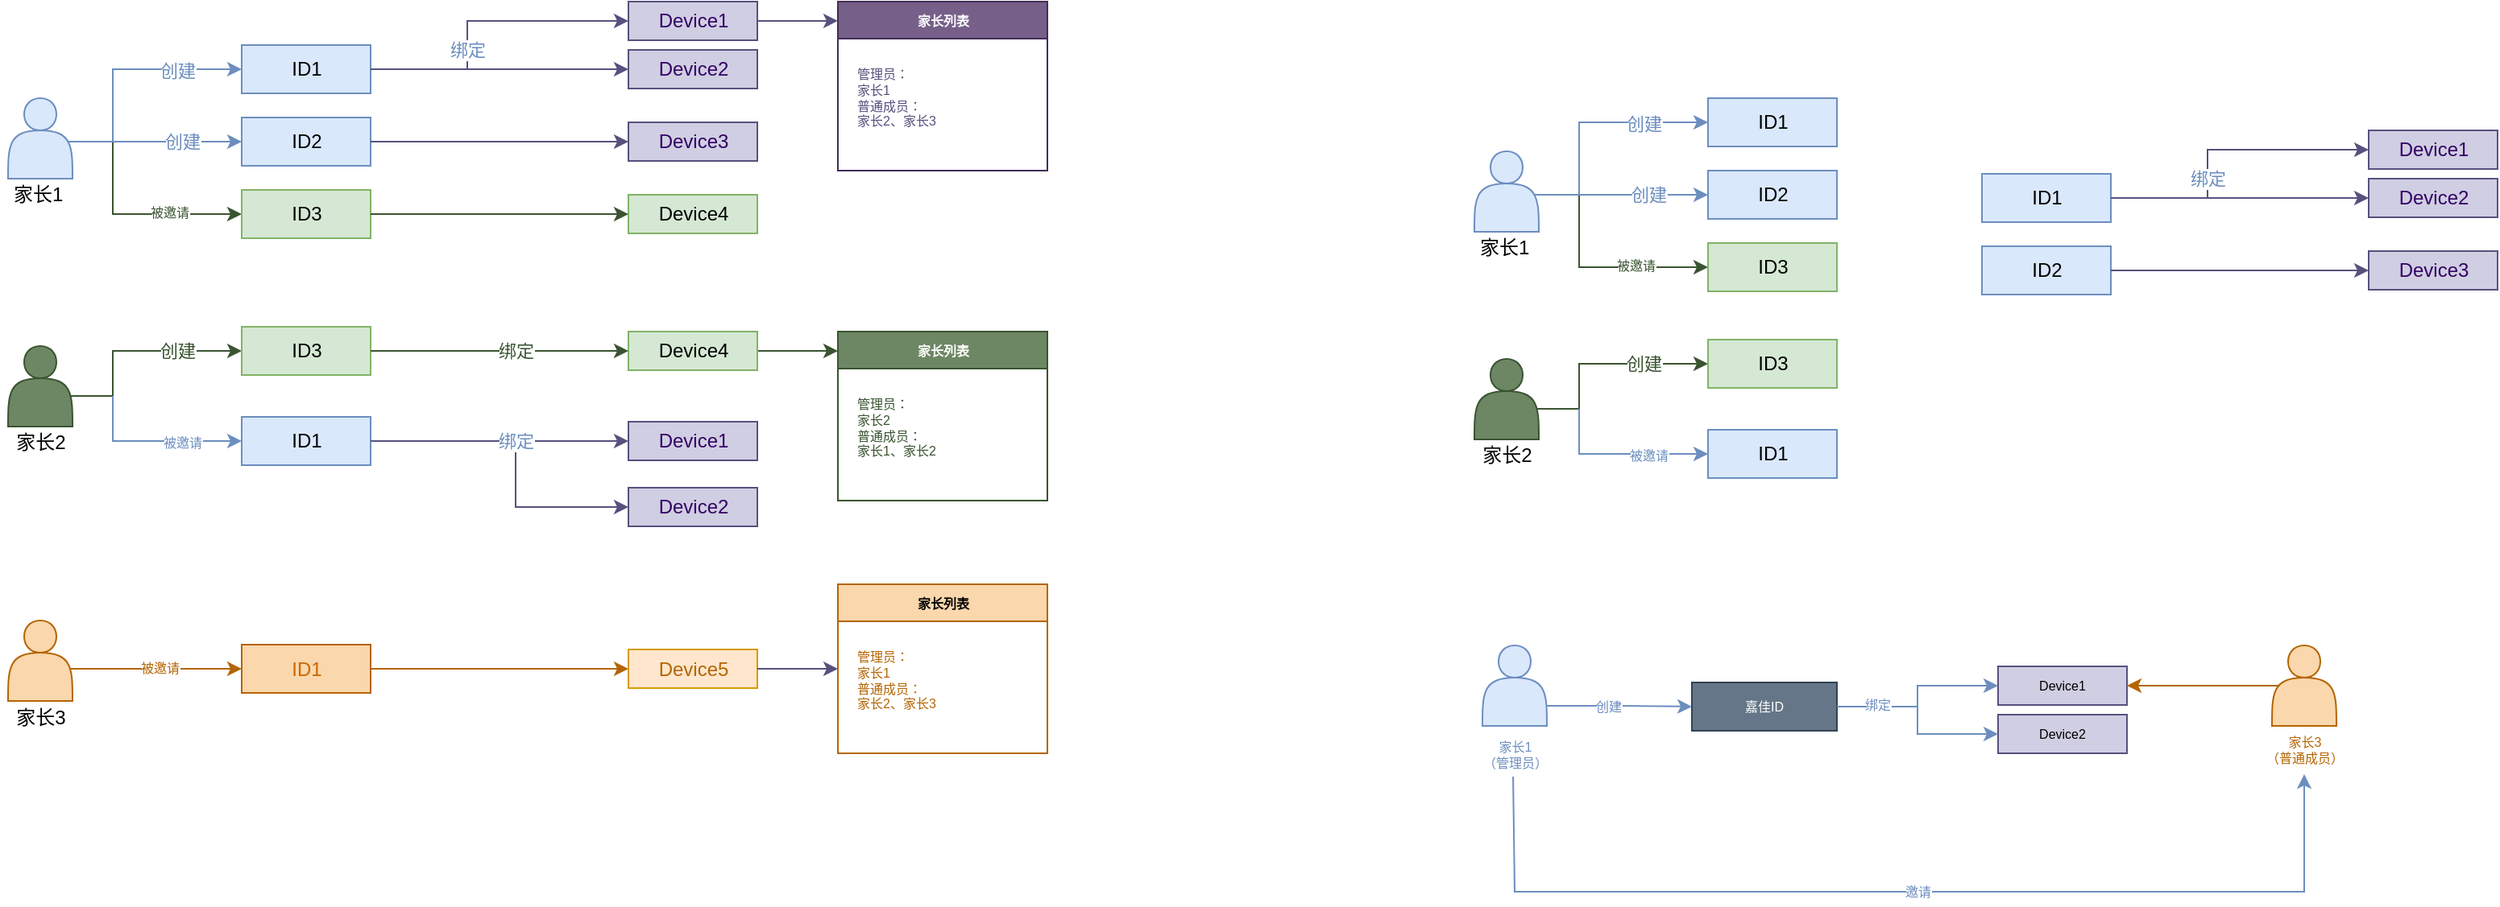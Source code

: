 <mxfile version="14.7.0" type="github" pages="4">
  <diagram id="KCBV3hlvJQdjvj2Q_8EK" name="第 1 页">
    <mxGraphModel dx="842" dy="590" grid="1" gridSize="10" guides="1" tooltips="1" connect="1" arrows="1" fold="1" page="1" pageScale="1" pageWidth="827" pageHeight="583" math="0" shadow="0">
      <root>
        <mxCell id="0" />
        <mxCell id="1" parent="0" />
        <mxCell id="B9y7Y_qLmK_6oBP0jbWP-81" value="创建" style="edgeStyle=orthogonalEdgeStyle;rounded=0;orthogonalLoop=1;jettySize=auto;html=1;entryX=0;entryY=0.5;entryDx=0;entryDy=0;exitX=1;exitY=0.333;exitDx=0;exitDy=0;exitPerimeter=0;strokeColor=#3A5431;fontColor=#3A5431;" parent="1" target="B9y7Y_qLmK_6oBP0jbWP-88" edge="1">
          <mxGeometry y="-58" as="geometry">
            <mxPoint x="100" y="305" as="sourcePoint" />
            <Array as="points">
              <mxPoint x="130" y="305" />
              <mxPoint x="130" y="277" />
            </Array>
            <mxPoint x="15" y="-14" as="offset" />
          </mxGeometry>
        </mxCell>
        <mxCell id="B9y7Y_qLmK_6oBP0jbWP-104" style="edgeStyle=orthogonalEdgeStyle;rounded=0;orthogonalLoop=1;jettySize=auto;html=1;entryX=0;entryY=0.5;entryDx=0;entryDy=0;fontSize=8;fontColor=#6C8EBF;strokeColor=#6C8EBF;" parent="1" target="B9y7Y_qLmK_6oBP0jbWP-85" edge="1">
          <mxGeometry relative="1" as="geometry">
            <mxPoint x="130" y="305" as="sourcePoint" />
            <Array as="points">
              <mxPoint x="130" y="305" />
              <mxPoint x="130" y="333" />
            </Array>
          </mxGeometry>
        </mxCell>
        <mxCell id="B9y7Y_qLmK_6oBP0jbWP-146" value="被邀请" style="edgeLabel;html=1;align=center;verticalAlign=middle;resizable=0;points=[];fontSize=8;fontColor=#6C8EBF;" parent="B9y7Y_qLmK_6oBP0jbWP-104" vertex="1" connectable="0">
          <mxGeometry x="0.305" y="-1" relative="1" as="geometry">
            <mxPoint as="offset" />
          </mxGeometry>
        </mxCell>
        <mxCell id="B9y7Y_qLmK_6oBP0jbWP-107" style="edgeStyle=orthogonalEdgeStyle;rounded=0;orthogonalLoop=1;jettySize=auto;html=1;exitX=1;exitY=0.5;exitDx=0;exitDy=0;fontSize=8;fontColor=#B46504;strokeColor=#56517E;entryX=0;entryY=0.5;entryDx=0;entryDy=0;" parent="1" source="B9y7Y_qLmK_6oBP0jbWP-85" target="B9y7Y_qLmK_6oBP0jbWP-105" edge="1">
          <mxGeometry relative="1" as="geometry">
            <mxPoint x="420" y="372" as="targetPoint" />
            <Array as="points">
              <mxPoint x="380" y="333" />
              <mxPoint x="380" y="374" />
            </Array>
          </mxGeometry>
        </mxCell>
        <mxCell id="B9y7Y_qLmK_6oBP0jbWP-85" value="ID1" style="html=1;fillColor=#dae8fc;strokeColor=#6c8ebf;" parent="1" vertex="1">
          <mxGeometry x="210" y="318" width="80" height="30" as="geometry" />
        </mxCell>
        <mxCell id="B9y7Y_qLmK_6oBP0jbWP-88" value="ID3" style="html=1;fillColor=#d5e8d4;strokeColor=#82b366;" parent="1" vertex="1">
          <mxGeometry x="210" y="262" width="80" height="30" as="geometry" />
        </mxCell>
        <mxCell id="B9y7Y_qLmK_6oBP0jbWP-93" value="" style="edgeStyle=orthogonalEdgeStyle;rounded=0;orthogonalLoop=1;jettySize=auto;html=1;entryX=0;entryY=0.5;entryDx=0;entryDy=0;strokeColor=#56517E;" parent="1" edge="1">
          <mxGeometry x="70" y="290" as="geometry">
            <Array as="points">
              <mxPoint x="380" y="335" />
              <mxPoint x="380" y="335" />
            </Array>
            <mxPoint x="450" y="335" as="targetPoint" />
          </mxGeometry>
        </mxCell>
        <mxCell id="B9y7Y_qLmK_6oBP0jbWP-95" value="Device1" style="html=1;fillColor=#d0cee2;strokeColor=#56517e;fontColor=#330066;" parent="1" vertex="1">
          <mxGeometry x="450" y="321" width="80" height="24" as="geometry" />
        </mxCell>
        <mxCell id="B9y7Y_qLmK_6oBP0jbWP-96" style="edgeStyle=orthogonalEdgeStyle;rounded=0;orthogonalLoop=1;jettySize=auto;html=1;exitX=1;exitY=0.5;exitDx=0;exitDy=0;entryX=0;entryY=0.5;entryDx=0;entryDy=0;fontColor=#6C8EBF;strokeColor=#56517E;" parent="1" source="B9y7Y_qLmK_6oBP0jbWP-85" target="B9y7Y_qLmK_6oBP0jbWP-95" edge="1">
          <mxGeometry x="70" y="232" as="geometry" />
        </mxCell>
        <mxCell id="B9y7Y_qLmK_6oBP0jbWP-97" value="绑定" style="edgeLabel;html=1;align=center;verticalAlign=middle;resizable=0;points=[];fontColor=#6C8EBF;" parent="B9y7Y_qLmK_6oBP0jbWP-96" vertex="1" connectable="0">
          <mxGeometry x="0.385" relative="1" as="geometry">
            <mxPoint x="-21" as="offset" />
          </mxGeometry>
        </mxCell>
        <mxCell id="B9y7Y_qLmK_6oBP0jbWP-108" style="edgeStyle=orthogonalEdgeStyle;rounded=0;orthogonalLoop=1;jettySize=auto;html=1;exitX=1;exitY=0.5;exitDx=0;exitDy=0;entryX=0;entryY=0.5;entryDx=0;entryDy=0;fontSize=8;fontColor=#B46504;strokeColor=#3A5431;" parent="1" source="B9y7Y_qLmK_6oBP0jbWP-98" edge="1">
          <mxGeometry relative="1" as="geometry">
            <mxPoint x="580" y="277" as="targetPoint" />
          </mxGeometry>
        </mxCell>
        <mxCell id="B9y7Y_qLmK_6oBP0jbWP-98" value="Device4" style="html=1;fillColor=#d5e8d4;strokeColor=#82b366;" parent="1" vertex="1">
          <mxGeometry x="450" y="265" width="80" height="24" as="geometry" />
        </mxCell>
        <mxCell id="B9y7Y_qLmK_6oBP0jbWP-99" style="edgeStyle=orthogonalEdgeStyle;rounded=0;orthogonalLoop=1;jettySize=auto;html=1;exitX=1;exitY=0.5;exitDx=0;exitDy=0;fontColor=#CC6600;strokeColor=#3A5431;" parent="1" source="B9y7Y_qLmK_6oBP0jbWP-88" target="B9y7Y_qLmK_6oBP0jbWP-98" edge="1">
          <mxGeometry x="70" y="232" as="geometry" />
        </mxCell>
        <mxCell id="B9y7Y_qLmK_6oBP0jbWP-100" value="绑定" style="edgeLabel;html=1;align=center;verticalAlign=middle;resizable=0;points=[];fontColor=#3A5431;" parent="B9y7Y_qLmK_6oBP0jbWP-99" vertex="1" connectable="0">
          <mxGeometry x="0.333" relative="1" as="geometry">
            <mxPoint x="-17" as="offset" />
          </mxGeometry>
        </mxCell>
        <mxCell id="B9y7Y_qLmK_6oBP0jbWP-105" value="Device2" style="html=1;fillColor=#d0cee2;strokeColor=#56517e;fontColor=#330066;" parent="1" vertex="1">
          <mxGeometry x="450" y="362" width="80" height="24" as="geometry" />
        </mxCell>
        <mxCell id="B9y7Y_qLmK_6oBP0jbWP-113" value="家长列表" style="swimlane;rounded=0;glass=0;sketch=0;fontSize=8;fontColor=#ffffff;strokeColor=#3A5431;align=center;html=1;fillColor=#6d8764;" parent="1" vertex="1">
          <mxGeometry x="580" y="265" width="130" height="105" as="geometry">
            <mxRectangle x="580" y="323" width="80" height="23" as="alternateBounds" />
          </mxGeometry>
        </mxCell>
        <mxCell id="B9y7Y_qLmK_6oBP0jbWP-114" value="管理员：&lt;br&gt;家长2&lt;br&gt;普通成员：&lt;br&gt;家长1、家长2" style="text;html=1;align=left;verticalAlign=middle;resizable=0;points=[];autosize=1;strokeColor=none;fontSize=8;fontColor=#3A5431;" parent="B9y7Y_qLmK_6oBP0jbWP-113" vertex="1">
          <mxGeometry x="10" y="35" width="90" height="50" as="geometry" />
        </mxCell>
        <mxCell id="B9y7Y_qLmK_6oBP0jbWP-12" style="edgeStyle=orthogonalEdgeStyle;rounded=0;orthogonalLoop=1;jettySize=auto;html=1;entryX=0;entryY=0.5;entryDx=0;entryDy=0;strokeColor=#3A5431;" parent="1" target="B9y7Y_qLmK_6oBP0jbWP-10" edge="1">
          <mxGeometry x="70" y="57" as="geometry">
            <mxPoint x="130" y="147" as="sourcePoint" />
            <Array as="points">
              <mxPoint x="130" y="147" />
              <mxPoint x="130" y="192" />
            </Array>
          </mxGeometry>
        </mxCell>
        <mxCell id="B9y7Y_qLmK_6oBP0jbWP-145" value="被邀请" style="edgeLabel;html=1;align=center;verticalAlign=middle;resizable=0;points=[];fontSize=8;fontColor=#3A5431;" parent="B9y7Y_qLmK_6oBP0jbWP-12" vertex="1" connectable="0">
          <mxGeometry relative="1" as="geometry">
            <mxPoint x="17" y="-1" as="offset" />
          </mxGeometry>
        </mxCell>
        <mxCell id="B9y7Y_qLmK_6oBP0jbWP-5" value="ID1" style="html=1;fillColor=#dae8fc;strokeColor=#6c8ebf;" parent="1" vertex="1">
          <mxGeometry x="210" y="87" width="80" height="30" as="geometry" />
        </mxCell>
        <mxCell id="B9y7Y_qLmK_6oBP0jbWP-4" value="创建" style="edgeStyle=orthogonalEdgeStyle;rounded=0;orthogonalLoop=1;jettySize=auto;html=1;exitX=1;exitY=0.333;exitDx=0;exitDy=0;exitPerimeter=0;strokeColor=#6C8EBF;fontColor=#6C8EBF;" parent="1" target="B9y7Y_qLmK_6oBP0jbWP-5" edge="1">
          <mxGeometry as="geometry">
            <mxPoint x="160" y="137" as="targetPoint" />
            <mxPoint x="100" y="147.0" as="sourcePoint" />
            <Array as="points">
              <mxPoint x="130" y="147" />
              <mxPoint x="130" y="102" />
            </Array>
            <mxPoint x="15" y="-22" as="offset" />
          </mxGeometry>
        </mxCell>
        <mxCell id="B9y7Y_qLmK_6oBP0jbWP-6" value="ID2" style="html=1;fillColor=#dae8fc;strokeColor=#6c8ebf;" parent="1" vertex="1">
          <mxGeometry x="210" y="132" width="80" height="30" as="geometry" />
        </mxCell>
        <mxCell id="B9y7Y_qLmK_6oBP0jbWP-9" style="edgeStyle=orthogonalEdgeStyle;rounded=0;orthogonalLoop=1;jettySize=auto;html=1;exitX=1;exitY=0.333;exitDx=0;exitDy=0;exitPerimeter=0;entryX=0;entryY=0.5;entryDx=0;entryDy=0;strokeColor=#6C8EBF;" parent="1" target="B9y7Y_qLmK_6oBP0jbWP-6" edge="1">
          <mxGeometry x="70" y="57" as="geometry">
            <mxPoint x="100" y="147.0" as="sourcePoint" />
            <Array as="points">
              <mxPoint x="120" y="147" />
              <mxPoint x="120" y="147" />
            </Array>
          </mxGeometry>
        </mxCell>
        <mxCell id="B9y7Y_qLmK_6oBP0jbWP-46" value="创建" style="edgeLabel;html=1;align=center;verticalAlign=middle;resizable=0;points=[];fontColor=#6C8EBF;" parent="B9y7Y_qLmK_6oBP0jbWP-9" vertex="1" connectable="0">
          <mxGeometry x="0.387" y="1" relative="1" as="geometry">
            <mxPoint x="-4" y="1" as="offset" />
          </mxGeometry>
        </mxCell>
        <mxCell id="B9y7Y_qLmK_6oBP0jbWP-10" value="ID3" style="html=1;fillColor=#d5e8d4;strokeColor=#82b366;" parent="1" vertex="1">
          <mxGeometry x="210" y="177" width="80" height="30" as="geometry" />
        </mxCell>
        <mxCell id="B9y7Y_qLmK_6oBP0jbWP-117" style="edgeStyle=orthogonalEdgeStyle;rounded=0;orthogonalLoop=1;jettySize=auto;html=1;exitX=1;exitY=0.5;exitDx=0;exitDy=0;entryX=0;entryY=0.114;entryDx=0;entryDy=0;entryPerimeter=0;fontSize=8;fontColor=#3A5431;strokeColor=#56517E;" parent="1" source="B9y7Y_qLmK_6oBP0jbWP-13" target="B9y7Y_qLmK_6oBP0jbWP-115" edge="1">
          <mxGeometry x="70" y="57" as="geometry" />
        </mxCell>
        <mxCell id="B9y7Y_qLmK_6oBP0jbWP-13" value="Device1" style="html=1;fillColor=#d0cee2;strokeColor=#56517e;fontColor=#330066;" parent="1" vertex="1">
          <mxGeometry x="450" y="60" width="80" height="24" as="geometry" />
        </mxCell>
        <mxCell id="B9y7Y_qLmK_6oBP0jbWP-19" style="edgeStyle=orthogonalEdgeStyle;rounded=0;orthogonalLoop=1;jettySize=auto;html=1;exitX=1;exitY=0.5;exitDx=0;exitDy=0;entryX=0;entryY=0.5;entryDx=0;entryDy=0;fontColor=#330066;strokeColor=#56517E;" parent="1" source="B9y7Y_qLmK_6oBP0jbWP-5" target="B9y7Y_qLmK_6oBP0jbWP-13" edge="1">
          <mxGeometry x="70" y="57" as="geometry">
            <Array as="points">
              <mxPoint x="350" y="102" />
              <mxPoint x="350" y="72" />
            </Array>
          </mxGeometry>
        </mxCell>
        <mxCell id="B9y7Y_qLmK_6oBP0jbWP-50" value="绑定" style="edgeLabel;html=1;align=center;verticalAlign=middle;resizable=0;points=[];fontColor=#6C8EBF;" parent="B9y7Y_qLmK_6oBP0jbWP-19" vertex="1" connectable="0">
          <mxGeometry x="0.411" y="-2" relative="1" as="geometry">
            <mxPoint x="-44" y="16" as="offset" />
          </mxGeometry>
        </mxCell>
        <mxCell id="B9y7Y_qLmK_6oBP0jbWP-15" value="Device2" style="html=1;fillColor=#d0cee2;strokeColor=#56517e;fontColor=#330066;" parent="1" vertex="1">
          <mxGeometry x="450" y="90" width="80" height="24" as="geometry" />
        </mxCell>
        <mxCell id="B9y7Y_qLmK_6oBP0jbWP-14" value="" style="edgeStyle=orthogonalEdgeStyle;rounded=0;orthogonalLoop=1;jettySize=auto;html=1;entryX=0;entryY=0.5;entryDx=0;entryDy=0;strokeColor=#56517E;" parent="1" source="B9y7Y_qLmK_6oBP0jbWP-5" target="B9y7Y_qLmK_6oBP0jbWP-15" edge="1">
          <mxGeometry x="70" y="57" as="geometry">
            <Array as="points">
              <mxPoint x="380" y="102" />
              <mxPoint x="380" y="102" />
            </Array>
          </mxGeometry>
        </mxCell>
        <mxCell id="B9y7Y_qLmK_6oBP0jbWP-52" value="" style="edgeLabel;html=1;align=center;verticalAlign=middle;resizable=0;points=[];fontColor=#6C8EBF;" parent="B9y7Y_qLmK_6oBP0jbWP-14" vertex="1" connectable="0">
          <mxGeometry x="0.302" y="-1" relative="1" as="geometry">
            <mxPoint x="6" as="offset" />
          </mxGeometry>
        </mxCell>
        <mxCell id="B9y7Y_qLmK_6oBP0jbWP-17" value="Device3" style="html=1;fillColor=#d0cee2;strokeColor=#56517e;fontColor=#330066;" parent="1" vertex="1">
          <mxGeometry x="450" y="135" width="80" height="24" as="geometry" />
        </mxCell>
        <mxCell id="B9y7Y_qLmK_6oBP0jbWP-49" style="edgeStyle=orthogonalEdgeStyle;rounded=0;orthogonalLoop=1;jettySize=auto;html=1;exitX=1;exitY=0.5;exitDx=0;exitDy=0;entryX=0;entryY=0.5;entryDx=0;entryDy=0;fontColor=#6C8EBF;strokeColor=#56517E;" parent="1" source="B9y7Y_qLmK_6oBP0jbWP-6" target="B9y7Y_qLmK_6oBP0jbWP-17" edge="1">
          <mxGeometry x="70" y="57" as="geometry" />
        </mxCell>
        <mxCell id="B9y7Y_qLmK_6oBP0jbWP-22" value="Device4" style="html=1;fillColor=#d5e8d4;strokeColor=#82b366;" parent="1" vertex="1">
          <mxGeometry x="450" y="180" width="80" height="24" as="geometry" />
        </mxCell>
        <mxCell id="B9y7Y_qLmK_6oBP0jbWP-23" style="edgeStyle=orthogonalEdgeStyle;rounded=0;orthogonalLoop=1;jettySize=auto;html=1;exitX=1;exitY=0.5;exitDx=0;exitDy=0;fontColor=#CC6600;strokeColor=#3A5431;" parent="1" source="B9y7Y_qLmK_6oBP0jbWP-10" target="B9y7Y_qLmK_6oBP0jbWP-22" edge="1">
          <mxGeometry x="70" y="57" as="geometry" />
        </mxCell>
        <mxCell id="B9y7Y_qLmK_6oBP0jbWP-115" value="家长列表" style="swimlane;rounded=0;glass=0;sketch=0;fontSize=8;fontColor=#ffffff;strokeColor=#432D57;align=center;html=1;fillColor=#76608a;" parent="1" vertex="1">
          <mxGeometry x="580" y="60" width="130" height="105" as="geometry">
            <mxRectangle x="580" y="323" width="80" height="23" as="alternateBounds" />
          </mxGeometry>
        </mxCell>
        <mxCell id="B9y7Y_qLmK_6oBP0jbWP-116" value="管理员：&lt;br&gt;家长1&lt;br&gt;普通成员：&lt;br&gt;家长2、家长3" style="text;html=1;align=left;verticalAlign=middle;resizable=0;points=[];autosize=1;strokeColor=none;fontSize=8;fontColor=#56517E;" parent="B9y7Y_qLmK_6oBP0jbWP-115" vertex="1">
          <mxGeometry x="10" y="35" width="90" height="50" as="geometry" />
        </mxCell>
        <mxCell id="B9y7Y_qLmK_6oBP0jbWP-135" style="edgeStyle=orthogonalEdgeStyle;rounded=0;orthogonalLoop=1;jettySize=auto;html=1;exitX=1;exitY=0.5;exitDx=0;exitDy=0;entryX=0;entryY=0.5;entryDx=0;entryDy=0;fontColor=#6C8EBF;strokeColor=#56517E;" parent="1" edge="1">
          <mxGeometry x="70" y="510" as="geometry">
            <mxPoint x="290" y="600" as="sourcePoint" />
          </mxGeometry>
        </mxCell>
        <mxCell id="B9y7Y_qLmK_6oBP0jbWP-144" value="" style="group" parent="1" vertex="1" connectable="0">
          <mxGeometry x="70" y="422" width="640" height="105" as="geometry" />
        </mxCell>
        <mxCell id="B9y7Y_qLmK_6oBP0jbWP-126" value="ID1" style="html=1;fillColor=#fad7ac;strokeColor=#b46504;fontColor=#CC6600;" parent="B9y7Y_qLmK_6oBP0jbWP-144" vertex="1">
          <mxGeometry x="140" y="37.5" width="80" height="30" as="geometry" />
        </mxCell>
        <mxCell id="B9y7Y_qLmK_6oBP0jbWP-119" style="edgeStyle=orthogonalEdgeStyle;rounded=0;orthogonalLoop=1;jettySize=auto;html=1;entryX=0;entryY=0.5;entryDx=0;entryDy=0;strokeColor=#B46504;exitX=1;exitY=0.333;exitDx=0;exitDy=0;exitPerimeter=0;" parent="B9y7Y_qLmK_6oBP0jbWP-144" target="B9y7Y_qLmK_6oBP0jbWP-126" edge="1">
          <mxGeometry y="-37.5" as="geometry">
            <mxPoint x="30" y="52.5" as="sourcePoint" />
            <Array as="points">
              <mxPoint x="90" y="52.5" />
              <mxPoint x="90" y="52.5" />
            </Array>
          </mxGeometry>
        </mxCell>
        <mxCell id="B9y7Y_qLmK_6oBP0jbWP-147" value="被邀请" style="edgeLabel;html=1;align=center;verticalAlign=middle;resizable=0;points=[];fontSize=8;fontColor=#B46504;" parent="B9y7Y_qLmK_6oBP0jbWP-119" vertex="1" connectable="0">
          <mxGeometry relative="1" as="geometry">
            <mxPoint x="4" y="-1" as="offset" />
          </mxGeometry>
        </mxCell>
        <mxCell id="B9y7Y_qLmK_6oBP0jbWP-136" value="Device5" style="html=1;fillColor=#ffe6cc;strokeColor=#d79b00;fontColor=#B46504;" parent="B9y7Y_qLmK_6oBP0jbWP-144" vertex="1">
          <mxGeometry x="380" y="40.5" width="80" height="24" as="geometry" />
        </mxCell>
        <mxCell id="B9y7Y_qLmK_6oBP0jbWP-137" style="edgeStyle=orthogonalEdgeStyle;rounded=0;orthogonalLoop=1;jettySize=auto;html=1;exitX=1;exitY=0.5;exitDx=0;exitDy=0;fontColor=#CC6600;strokeColor=#B46504;" parent="B9y7Y_qLmK_6oBP0jbWP-144" source="B9y7Y_qLmK_6oBP0jbWP-126" target="B9y7Y_qLmK_6oBP0jbWP-136" edge="1">
          <mxGeometry y="-82.5" as="geometry" />
        </mxCell>
        <mxCell id="B9y7Y_qLmK_6oBP0jbWP-138" value="家长列表" style="swimlane;rounded=0;glass=0;sketch=0;fontSize=8;strokeColor=#b46504;align=center;html=1;fillColor=#fad7ac;" parent="B9y7Y_qLmK_6oBP0jbWP-144" vertex="1">
          <mxGeometry x="510" width="130" height="105" as="geometry">
            <mxRectangle x="580" y="323" width="80" height="23" as="alternateBounds" />
          </mxGeometry>
        </mxCell>
        <mxCell id="B9y7Y_qLmK_6oBP0jbWP-139" value="管理员：&lt;br&gt;家长1&lt;br&gt;普通成员：&lt;br&gt;家长2、家长3" style="text;html=1;align=left;verticalAlign=middle;resizable=0;points=[];autosize=1;strokeColor=none;fontSize=8;fontColor=#B46504;" parent="B9y7Y_qLmK_6oBP0jbWP-138" vertex="1">
          <mxGeometry x="10" y="35" width="90" height="50" as="geometry" />
        </mxCell>
        <mxCell id="B9y7Y_qLmK_6oBP0jbWP-143" style="edgeStyle=orthogonalEdgeStyle;rounded=0;orthogonalLoop=1;jettySize=auto;html=1;exitX=1;exitY=0.5;exitDx=0;exitDy=0;fontSize=8;fontColor=#56517E;strokeColor=#56517E;" parent="B9y7Y_qLmK_6oBP0jbWP-144" source="B9y7Y_qLmK_6oBP0jbWP-136" target="B9y7Y_qLmK_6oBP0jbWP-138" edge="1">
          <mxGeometry relative="1" as="geometry" />
        </mxCell>
        <mxCell id="B9y7Y_qLmK_6oBP0jbWP-180" value="" style="group" parent="B9y7Y_qLmK_6oBP0jbWP-144" vertex="1" connectable="0">
          <mxGeometry x="-10" y="22.5" width="50" height="70" as="geometry" />
        </mxCell>
        <mxCell id="B9y7Y_qLmK_6oBP0jbWP-181" value="" style="shape=actor;whiteSpace=wrap;html=1;rounded=0;glass=0;sketch=0;fontSize=8;strokeColor=#b46504;align=center;fillColor=#fad7ac;verticalAlign=middle;" parent="B9y7Y_qLmK_6oBP0jbWP-180" vertex="1">
          <mxGeometry x="5" width="40" height="50" as="geometry" />
        </mxCell>
        <mxCell id="B9y7Y_qLmK_6oBP0jbWP-182" value="家长3" style="text;html=1;align=center;verticalAlign=middle;resizable=0;points=[];autosize=1;strokeColor=none;" parent="B9y7Y_qLmK_6oBP0jbWP-180" vertex="1">
          <mxGeometry y="50" width="50" height="20" as="geometry" />
        </mxCell>
        <mxCell id="B9y7Y_qLmK_6oBP0jbWP-167" value="" style="group" parent="1" vertex="1" connectable="0">
          <mxGeometry x="960" y="460" width="575" height="153" as="geometry" />
        </mxCell>
        <mxCell id="B9y7Y_qLmK_6oBP0jbWP-149" value="" style="shape=actor;whiteSpace=wrap;html=1;rounded=0;glass=0;sketch=0;fontSize=8;strokeColor=#6c8ebf;align=left;fillColor=#dae8fc;verticalAlign=middle;" parent="B9y7Y_qLmK_6oBP0jbWP-167" vertex="1">
          <mxGeometry x="20" width="40" height="50" as="geometry" />
        </mxCell>
        <mxCell id="B9y7Y_qLmK_6oBP0jbWP-152" value="嘉佳ID" style="whiteSpace=wrap;html=1;align=center;rounded=0;glass=0;sketch=0;fontSize=8;strokeColor=#314354;fillColor=#647687;fontColor=#ffffff;" parent="B9y7Y_qLmK_6oBP0jbWP-167" vertex="1">
          <mxGeometry x="150" y="23" width="90" height="30" as="geometry" />
        </mxCell>
        <mxCell id="B9y7Y_qLmK_6oBP0jbWP-161" style="edgeStyle=orthogonalEdgeStyle;rounded=0;orthogonalLoop=1;jettySize=auto;html=1;exitX=1;exitY=0.75;exitDx=0;exitDy=0;entryX=0;entryY=0.5;entryDx=0;entryDy=0;fontSize=8;fontColor=#6C8EBF;strokeColor=#6C8EBF;" parent="B9y7Y_qLmK_6oBP0jbWP-167" source="B9y7Y_qLmK_6oBP0jbWP-149" target="B9y7Y_qLmK_6oBP0jbWP-152" edge="1">
          <mxGeometry relative="1" as="geometry" />
        </mxCell>
        <mxCell id="B9y7Y_qLmK_6oBP0jbWP-162" value="创建" style="edgeLabel;html=1;align=center;verticalAlign=middle;resizable=0;points=[];fontSize=8;fontColor=#6C8EBF;" parent="B9y7Y_qLmK_6oBP0jbWP-161" vertex="1" connectable="0">
          <mxGeometry x="-0.16" relative="1" as="geometry">
            <mxPoint as="offset" />
          </mxGeometry>
        </mxCell>
        <mxCell id="B9y7Y_qLmK_6oBP0jbWP-153" value="Device2" style="whiteSpace=wrap;html=1;align=center;rounded=0;glass=0;sketch=0;fontSize=8;strokeColor=#56517e;fillColor=#d0cee2;" parent="B9y7Y_qLmK_6oBP0jbWP-167" vertex="1">
          <mxGeometry x="340" y="43" width="80" height="24" as="geometry" />
        </mxCell>
        <mxCell id="B9y7Y_qLmK_6oBP0jbWP-154" value="" style="edgeStyle=orthogonalEdgeStyle;rounded=0;orthogonalLoop=1;jettySize=auto;html=1;fontSize=8;exitX=1;exitY=0.5;exitDx=0;exitDy=0;entryX=0;entryY=0.5;entryDx=0;entryDy=0;fontColor=#6C8EBF;strokeColor=#6C8EBF;" parent="B9y7Y_qLmK_6oBP0jbWP-167" source="B9y7Y_qLmK_6oBP0jbWP-152" target="B9y7Y_qLmK_6oBP0jbWP-153" edge="1">
          <mxGeometry relative="1" as="geometry">
            <Array as="points">
              <mxPoint x="290" y="38" />
              <mxPoint x="290" y="55" />
            </Array>
          </mxGeometry>
        </mxCell>
        <mxCell id="B9y7Y_qLmK_6oBP0jbWP-155" value="Device1" style="whiteSpace=wrap;html=1;align=center;rounded=0;glass=0;sketch=0;fontSize=8;strokeColor=#56517e;fillColor=#d0cee2;" parent="B9y7Y_qLmK_6oBP0jbWP-167" vertex="1">
          <mxGeometry x="340" y="13" width="80" height="24" as="geometry" />
        </mxCell>
        <mxCell id="B9y7Y_qLmK_6oBP0jbWP-157" style="edgeStyle=orthogonalEdgeStyle;rounded=0;orthogonalLoop=1;jettySize=auto;html=1;exitX=1;exitY=0.5;exitDx=0;exitDy=0;fontSize=8;fontColor=#6C8EBF;strokeColor=#6C8EBF;" parent="B9y7Y_qLmK_6oBP0jbWP-167" source="B9y7Y_qLmK_6oBP0jbWP-152" target="B9y7Y_qLmK_6oBP0jbWP-155" edge="1">
          <mxGeometry relative="1" as="geometry">
            <Array as="points">
              <mxPoint x="290" y="38" />
              <mxPoint x="290" y="25" />
            </Array>
          </mxGeometry>
        </mxCell>
        <mxCell id="B9y7Y_qLmK_6oBP0jbWP-166" value="绑定" style="edgeLabel;html=1;align=center;verticalAlign=middle;resizable=0;points=[];fontSize=8;fontColor=#6C8EBF;" parent="B9y7Y_qLmK_6oBP0jbWP-157" vertex="1" connectable="0">
          <mxGeometry x="-0.729" y="-1" relative="1" as="geometry">
            <mxPoint x="9" y="-2" as="offset" />
          </mxGeometry>
        </mxCell>
        <mxCell id="B9y7Y_qLmK_6oBP0jbWP-165" style="edgeStyle=orthogonalEdgeStyle;rounded=0;orthogonalLoop=1;jettySize=auto;html=1;exitX=0.1;exitY=0.5;exitDx=0;exitDy=0;entryX=1;entryY=0.5;entryDx=0;entryDy=0;fontSize=8;fontColor=#B46504;strokeColor=#B46504;exitPerimeter=0;" parent="B9y7Y_qLmK_6oBP0jbWP-167" source="B9y7Y_qLmK_6oBP0jbWP-158" target="B9y7Y_qLmK_6oBP0jbWP-155" edge="1">
          <mxGeometry relative="1" as="geometry">
            <Array as="points">
              <mxPoint x="490" y="25" />
              <mxPoint x="490" y="25" />
            </Array>
          </mxGeometry>
        </mxCell>
        <mxCell id="B9y7Y_qLmK_6oBP0jbWP-158" value="" style="shape=actor;whiteSpace=wrap;html=1;rounded=0;glass=0;sketch=0;fontSize=8;strokeColor=#b46504;align=left;fillColor=#fad7ac;verticalAlign=middle;" parent="B9y7Y_qLmK_6oBP0jbWP-167" vertex="1">
          <mxGeometry x="510" width="40" height="50" as="geometry" />
        </mxCell>
        <mxCell id="B9y7Y_qLmK_6oBP0jbWP-159" value="家长3&lt;br&gt;（普通成员）" style="text;html=1;align=center;verticalAlign=middle;resizable=0;points=[];autosize=1;strokeColor=none;fontSize=8;fontColor=#B46504;" parent="B9y7Y_qLmK_6oBP0jbWP-167" vertex="1">
          <mxGeometry x="485" y="50" width="90" height="30" as="geometry" />
        </mxCell>
        <mxCell id="B9y7Y_qLmK_6oBP0jbWP-160" value="家长1&lt;br&gt;（管理员）" style="text;html=1;align=center;verticalAlign=middle;resizable=0;points=[];autosize=1;strokeColor=none;fontSize=8;fontColor=#6C8EBF;" parent="B9y7Y_qLmK_6oBP0jbWP-167" vertex="1">
          <mxGeometry y="53" width="80" height="30" as="geometry" />
        </mxCell>
        <mxCell id="B9y7Y_qLmK_6oBP0jbWP-163" style="edgeStyle=orthogonalEdgeStyle;rounded=0;orthogonalLoop=1;jettySize=auto;html=1;exitX=0.488;exitY=0.95;exitDx=0;exitDy=0;fontSize=8;exitPerimeter=0;fontColor=#6C8EBF;labelBackgroundColor=none;strokeColor=#6C8EBF;" parent="B9y7Y_qLmK_6oBP0jbWP-167" source="B9y7Y_qLmK_6oBP0jbWP-160" target="B9y7Y_qLmK_6oBP0jbWP-159" edge="1">
          <mxGeometry relative="1" as="geometry">
            <Array as="points">
              <mxPoint x="40" y="82" />
              <mxPoint x="40" y="153" />
              <mxPoint x="530" y="153" />
            </Array>
          </mxGeometry>
        </mxCell>
        <mxCell id="B9y7Y_qLmK_6oBP0jbWP-164" value="邀请" style="edgeLabel;html=1;align=center;verticalAlign=middle;resizable=0;points=[];fontSize=8;fontColor=#6C8EBF;" parent="B9y7Y_qLmK_6oBP0jbWP-163" vertex="1" connectable="0">
          <mxGeometry x="0.015" relative="1" as="geometry">
            <mxPoint as="offset" />
          </mxGeometry>
        </mxCell>
        <mxCell id="B9y7Y_qLmK_6oBP0jbWP-171" value="" style="group" parent="1" vertex="1" connectable="0">
          <mxGeometry x="60" y="120" width="50" height="70" as="geometry" />
        </mxCell>
        <mxCell id="B9y7Y_qLmK_6oBP0jbWP-172" value="" style="shape=actor;whiteSpace=wrap;html=1;rounded=0;glass=0;sketch=0;fontSize=8;strokeColor=#6c8ebf;align=center;fillColor=#dae8fc;verticalAlign=middle;" parent="B9y7Y_qLmK_6oBP0jbWP-171" vertex="1">
          <mxGeometry x="5" width="40" height="50" as="geometry" />
        </mxCell>
        <mxCell id="B9y7Y_qLmK_6oBP0jbWP-173" value="家长1&amp;nbsp;" style="text;html=1;align=center;verticalAlign=middle;resizable=0;points=[];autosize=1;strokeColor=none;" parent="B9y7Y_qLmK_6oBP0jbWP-171" vertex="1">
          <mxGeometry y="50" width="50" height="20" as="geometry" />
        </mxCell>
        <mxCell id="B9y7Y_qLmK_6oBP0jbWP-174" value="" style="group" parent="1" vertex="1" connectable="0">
          <mxGeometry x="60" y="274" width="55" height="70" as="geometry" />
        </mxCell>
        <mxCell id="B9y7Y_qLmK_6oBP0jbWP-175" value="" style="shape=actor;whiteSpace=wrap;html=1;rounded=0;glass=0;sketch=0;fontSize=8;strokeColor=#3A5431;align=center;fillColor=#6d8764;verticalAlign=middle;fontColor=#ffffff;" parent="B9y7Y_qLmK_6oBP0jbWP-174" vertex="1">
          <mxGeometry x="5" width="40" height="50" as="geometry" />
        </mxCell>
        <mxCell id="B9y7Y_qLmK_6oBP0jbWP-176" value="家长2" style="text;html=1;align=center;verticalAlign=middle;resizable=0;points=[];autosize=1;strokeColor=none;" parent="B9y7Y_qLmK_6oBP0jbWP-174" vertex="1">
          <mxGeometry y="50" width="50" height="20" as="geometry" />
        </mxCell>
        <mxCell id="B9y7Y_qLmK_6oBP0jbWP-210" value="" style="group" parent="1" vertex="1" connectable="0">
          <mxGeometry x="970" y="120" width="230" height="236" as="geometry" />
        </mxCell>
        <mxCell id="B9y7Y_qLmK_6oBP0jbWP-195" value="" style="group" parent="B9y7Y_qLmK_6oBP0jbWP-210" vertex="1" connectable="0">
          <mxGeometry width="230" height="120" as="geometry" />
        </mxCell>
        <mxCell id="B9y7Y_qLmK_6oBP0jbWP-184" style="edgeStyle=orthogonalEdgeStyle;rounded=0;orthogonalLoop=1;jettySize=auto;html=1;entryX=0;entryY=0.5;entryDx=0;entryDy=0;strokeColor=#3A5431;" parent="B9y7Y_qLmK_6oBP0jbWP-195" target="B9y7Y_qLmK_6oBP0jbWP-191" edge="1">
          <mxGeometry x="10" y="-30" as="geometry">
            <mxPoint x="70" y="60.0" as="sourcePoint" />
            <Array as="points">
              <mxPoint x="70" y="60" />
              <mxPoint x="70" y="105" />
            </Array>
          </mxGeometry>
        </mxCell>
        <mxCell id="B9y7Y_qLmK_6oBP0jbWP-185" value="被邀请" style="edgeLabel;html=1;align=center;verticalAlign=middle;resizable=0;points=[];fontSize=8;fontColor=#3A5431;" parent="B9y7Y_qLmK_6oBP0jbWP-184" vertex="1" connectable="0">
          <mxGeometry relative="1" as="geometry">
            <mxPoint x="17" y="-1" as="offset" />
          </mxGeometry>
        </mxCell>
        <mxCell id="B9y7Y_qLmK_6oBP0jbWP-186" value="ID1" style="html=1;fillColor=#dae8fc;strokeColor=#6c8ebf;" parent="B9y7Y_qLmK_6oBP0jbWP-195" vertex="1">
          <mxGeometry x="150" width="80" height="30" as="geometry" />
        </mxCell>
        <mxCell id="B9y7Y_qLmK_6oBP0jbWP-187" value="创建" style="edgeStyle=orthogonalEdgeStyle;rounded=0;orthogonalLoop=1;jettySize=auto;html=1;exitX=1;exitY=0.333;exitDx=0;exitDy=0;exitPerimeter=0;strokeColor=#6C8EBF;fontColor=#6C8EBF;" parent="B9y7Y_qLmK_6oBP0jbWP-195" target="B9y7Y_qLmK_6oBP0jbWP-186" edge="1">
          <mxGeometry x="-60" y="-87" as="geometry">
            <mxPoint x="100" y="50" as="targetPoint" />
            <mxPoint x="40" y="60.0" as="sourcePoint" />
            <Array as="points">
              <mxPoint x="70" y="60" />
              <mxPoint x="70" y="15" />
            </Array>
            <mxPoint x="15" y="-22" as="offset" />
          </mxGeometry>
        </mxCell>
        <mxCell id="B9y7Y_qLmK_6oBP0jbWP-188" value="ID2" style="html=1;fillColor=#dae8fc;strokeColor=#6c8ebf;" parent="B9y7Y_qLmK_6oBP0jbWP-195" vertex="1">
          <mxGeometry x="150" y="45" width="80" height="30" as="geometry" />
        </mxCell>
        <mxCell id="B9y7Y_qLmK_6oBP0jbWP-189" style="edgeStyle=orthogonalEdgeStyle;rounded=0;orthogonalLoop=1;jettySize=auto;html=1;exitX=1;exitY=0.333;exitDx=0;exitDy=0;exitPerimeter=0;entryX=0;entryY=0.5;entryDx=0;entryDy=0;strokeColor=#6C8EBF;" parent="B9y7Y_qLmK_6oBP0jbWP-195" target="B9y7Y_qLmK_6oBP0jbWP-188" edge="1">
          <mxGeometry x="10" y="-30" as="geometry">
            <mxPoint x="40" y="60.0" as="sourcePoint" />
            <Array as="points">
              <mxPoint x="60" y="60" />
              <mxPoint x="60" y="60" />
            </Array>
          </mxGeometry>
        </mxCell>
        <mxCell id="B9y7Y_qLmK_6oBP0jbWP-190" value="创建" style="edgeLabel;html=1;align=center;verticalAlign=middle;resizable=0;points=[];fontColor=#6C8EBF;" parent="B9y7Y_qLmK_6oBP0jbWP-189" vertex="1" connectable="0">
          <mxGeometry x="0.387" y="1" relative="1" as="geometry">
            <mxPoint x="-4" y="1" as="offset" />
          </mxGeometry>
        </mxCell>
        <mxCell id="B9y7Y_qLmK_6oBP0jbWP-191" value="ID3" style="html=1;fillColor=#d5e8d4;strokeColor=#82b366;" parent="B9y7Y_qLmK_6oBP0jbWP-195" vertex="1">
          <mxGeometry x="150" y="90" width="80" height="30" as="geometry" />
        </mxCell>
        <mxCell id="B9y7Y_qLmK_6oBP0jbWP-192" value="" style="group" parent="B9y7Y_qLmK_6oBP0jbWP-195" vertex="1" connectable="0">
          <mxGeometry y="33" width="50" height="70" as="geometry" />
        </mxCell>
        <mxCell id="B9y7Y_qLmK_6oBP0jbWP-193" value="" style="shape=actor;whiteSpace=wrap;html=1;rounded=0;glass=0;sketch=0;fontSize=8;strokeColor=#6c8ebf;align=center;fillColor=#dae8fc;verticalAlign=middle;" parent="B9y7Y_qLmK_6oBP0jbWP-192" vertex="1">
          <mxGeometry x="5" width="40" height="50" as="geometry" />
        </mxCell>
        <mxCell id="B9y7Y_qLmK_6oBP0jbWP-194" value="家长1&amp;nbsp;" style="text;html=1;align=center;verticalAlign=middle;resizable=0;points=[];autosize=1;strokeColor=none;" parent="B9y7Y_qLmK_6oBP0jbWP-192" vertex="1">
          <mxGeometry y="50" width="50" height="20" as="geometry" />
        </mxCell>
        <mxCell id="B9y7Y_qLmK_6oBP0jbWP-209" value="" style="group" parent="B9y7Y_qLmK_6oBP0jbWP-210" vertex="1" connectable="0">
          <mxGeometry y="150" width="230" height="86" as="geometry" />
        </mxCell>
        <mxCell id="B9y7Y_qLmK_6oBP0jbWP-201" value="创建" style="edgeStyle=orthogonalEdgeStyle;rounded=0;orthogonalLoop=1;jettySize=auto;html=1;entryX=0;entryY=0.5;entryDx=0;entryDy=0;exitX=1;exitY=0.333;exitDx=0;exitDy=0;exitPerimeter=0;strokeColor=#3A5431;fontColor=#3A5431;" parent="B9y7Y_qLmK_6oBP0jbWP-209" target="B9y7Y_qLmK_6oBP0jbWP-205" edge="1">
          <mxGeometry x="-60" y="-320" as="geometry">
            <mxPoint x="40" y="43" as="sourcePoint" />
            <Array as="points">
              <mxPoint x="70" y="43" />
              <mxPoint x="70" y="15" />
            </Array>
            <mxPoint x="15" y="-14" as="offset" />
          </mxGeometry>
        </mxCell>
        <mxCell id="B9y7Y_qLmK_6oBP0jbWP-202" style="edgeStyle=orthogonalEdgeStyle;rounded=0;orthogonalLoop=1;jettySize=auto;html=1;entryX=0;entryY=0.5;entryDx=0;entryDy=0;fontSize=8;fontColor=#6C8EBF;strokeColor=#6C8EBF;" parent="B9y7Y_qLmK_6oBP0jbWP-209" target="B9y7Y_qLmK_6oBP0jbWP-204" edge="1">
          <mxGeometry relative="1" as="geometry">
            <mxPoint x="70" y="43" as="sourcePoint" />
            <Array as="points">
              <mxPoint x="70" y="43" />
              <mxPoint x="70" y="71" />
            </Array>
          </mxGeometry>
        </mxCell>
        <mxCell id="B9y7Y_qLmK_6oBP0jbWP-203" value="被邀请" style="edgeLabel;html=1;align=center;verticalAlign=middle;resizable=0;points=[];fontSize=8;fontColor=#6C8EBF;" parent="B9y7Y_qLmK_6oBP0jbWP-202" vertex="1" connectable="0">
          <mxGeometry x="0.305" y="-1" relative="1" as="geometry">
            <mxPoint as="offset" />
          </mxGeometry>
        </mxCell>
        <mxCell id="B9y7Y_qLmK_6oBP0jbWP-204" value="ID1" style="html=1;fillColor=#dae8fc;strokeColor=#6c8ebf;" parent="B9y7Y_qLmK_6oBP0jbWP-209" vertex="1">
          <mxGeometry x="150" y="56" width="80" height="30" as="geometry" />
        </mxCell>
        <mxCell id="B9y7Y_qLmK_6oBP0jbWP-205" value="ID3" style="html=1;fillColor=#d5e8d4;strokeColor=#82b366;" parent="B9y7Y_qLmK_6oBP0jbWP-209" vertex="1">
          <mxGeometry x="150" width="80" height="30" as="geometry" />
        </mxCell>
        <mxCell id="B9y7Y_qLmK_6oBP0jbWP-206" value="" style="group" parent="B9y7Y_qLmK_6oBP0jbWP-209" vertex="1" connectable="0">
          <mxGeometry y="12" width="55" height="70" as="geometry" />
        </mxCell>
        <mxCell id="B9y7Y_qLmK_6oBP0jbWP-207" value="" style="shape=actor;whiteSpace=wrap;html=1;rounded=0;glass=0;sketch=0;fontSize=8;strokeColor=#3A5431;align=center;fillColor=#6d8764;verticalAlign=middle;fontColor=#ffffff;" parent="B9y7Y_qLmK_6oBP0jbWP-206" vertex="1">
          <mxGeometry x="5" width="40" height="50" as="geometry" />
        </mxCell>
        <mxCell id="B9y7Y_qLmK_6oBP0jbWP-208" value="家长2" style="text;html=1;align=center;verticalAlign=middle;resizable=0;points=[];autosize=1;strokeColor=none;" parent="B9y7Y_qLmK_6oBP0jbWP-206" vertex="1">
          <mxGeometry y="50" width="50" height="20" as="geometry" />
        </mxCell>
        <mxCell id="B9y7Y_qLmK_6oBP0jbWP-222" value="" style="group" parent="1" vertex="1" connectable="0">
          <mxGeometry x="1290" y="140" width="320" height="102" as="geometry" />
        </mxCell>
        <mxCell id="B9y7Y_qLmK_6oBP0jbWP-212" value="ID1" style="html=1;fillColor=#dae8fc;strokeColor=#6c8ebf;" parent="B9y7Y_qLmK_6oBP0jbWP-222" vertex="1">
          <mxGeometry y="27" width="80" height="30" as="geometry" />
        </mxCell>
        <mxCell id="B9y7Y_qLmK_6oBP0jbWP-213" value="ID2" style="html=1;fillColor=#dae8fc;strokeColor=#6c8ebf;" parent="B9y7Y_qLmK_6oBP0jbWP-222" vertex="1">
          <mxGeometry y="72" width="80" height="30" as="geometry" />
        </mxCell>
        <mxCell id="B9y7Y_qLmK_6oBP0jbWP-214" value="Device1" style="html=1;fillColor=#d0cee2;strokeColor=#56517e;fontColor=#330066;" parent="B9y7Y_qLmK_6oBP0jbWP-222" vertex="1">
          <mxGeometry x="240" width="80" height="24" as="geometry" />
        </mxCell>
        <mxCell id="B9y7Y_qLmK_6oBP0jbWP-215" style="edgeStyle=orthogonalEdgeStyle;rounded=0;orthogonalLoop=1;jettySize=auto;html=1;exitX=1;exitY=0.5;exitDx=0;exitDy=0;entryX=0;entryY=0.5;entryDx=0;entryDy=0;fontColor=#330066;strokeColor=#56517E;" parent="B9y7Y_qLmK_6oBP0jbWP-222" source="B9y7Y_qLmK_6oBP0jbWP-212" target="B9y7Y_qLmK_6oBP0jbWP-214" edge="1">
          <mxGeometry x="-140" y="-3" as="geometry">
            <Array as="points">
              <mxPoint x="140" y="42" />
              <mxPoint x="140" y="12" />
            </Array>
          </mxGeometry>
        </mxCell>
        <mxCell id="B9y7Y_qLmK_6oBP0jbWP-216" value="绑定" style="edgeLabel;html=1;align=center;verticalAlign=middle;resizable=0;points=[];fontColor=#6C8EBF;" parent="B9y7Y_qLmK_6oBP0jbWP-215" vertex="1" connectable="0">
          <mxGeometry x="0.411" y="-2" relative="1" as="geometry">
            <mxPoint x="-44" y="16" as="offset" />
          </mxGeometry>
        </mxCell>
        <mxCell id="B9y7Y_qLmK_6oBP0jbWP-217" value="Device2" style="html=1;fillColor=#d0cee2;strokeColor=#56517e;fontColor=#330066;" parent="B9y7Y_qLmK_6oBP0jbWP-222" vertex="1">
          <mxGeometry x="240" y="30" width="80" height="24" as="geometry" />
        </mxCell>
        <mxCell id="B9y7Y_qLmK_6oBP0jbWP-218" value="" style="edgeStyle=orthogonalEdgeStyle;rounded=0;orthogonalLoop=1;jettySize=auto;html=1;entryX=0;entryY=0.5;entryDx=0;entryDy=0;strokeColor=#56517E;" parent="B9y7Y_qLmK_6oBP0jbWP-222" source="B9y7Y_qLmK_6oBP0jbWP-212" target="B9y7Y_qLmK_6oBP0jbWP-217" edge="1">
          <mxGeometry x="-140" y="-3" as="geometry">
            <Array as="points">
              <mxPoint x="170" y="42" />
              <mxPoint x="170" y="42" />
            </Array>
          </mxGeometry>
        </mxCell>
        <mxCell id="B9y7Y_qLmK_6oBP0jbWP-219" value="" style="edgeLabel;html=1;align=center;verticalAlign=middle;resizable=0;points=[];fontColor=#6C8EBF;" parent="B9y7Y_qLmK_6oBP0jbWP-218" vertex="1" connectable="0">
          <mxGeometry x="0.302" y="-1" relative="1" as="geometry">
            <mxPoint x="6" as="offset" />
          </mxGeometry>
        </mxCell>
        <mxCell id="B9y7Y_qLmK_6oBP0jbWP-220" value="Device3" style="html=1;fillColor=#d0cee2;strokeColor=#56517e;fontColor=#330066;" parent="B9y7Y_qLmK_6oBP0jbWP-222" vertex="1">
          <mxGeometry x="240" y="75" width="80" height="24" as="geometry" />
        </mxCell>
        <mxCell id="B9y7Y_qLmK_6oBP0jbWP-221" style="edgeStyle=orthogonalEdgeStyle;rounded=0;orthogonalLoop=1;jettySize=auto;html=1;exitX=1;exitY=0.5;exitDx=0;exitDy=0;entryX=0;entryY=0.5;entryDx=0;entryDy=0;fontColor=#6C8EBF;strokeColor=#56517E;" parent="B9y7Y_qLmK_6oBP0jbWP-222" source="B9y7Y_qLmK_6oBP0jbWP-213" target="B9y7Y_qLmK_6oBP0jbWP-220" edge="1">
          <mxGeometry x="-140" y="-3" as="geometry" />
        </mxCell>
      </root>
    </mxGraphModel>
  </diagram>
  <diagram id="Y4ocEI5g_oExYlITGhgQ" name="第 2 页">
    <mxGraphModel dx="842" dy="647" grid="1" gridSize="10" guides="1" tooltips="1" connect="1" arrows="1" fold="1" page="1" pageScale="1" pageWidth="827" pageHeight="583" math="0" shadow="0">
      <root>
        <mxCell id="1O3B8mbskNtaPvzoHJOA-0" />
        <mxCell id="1O3B8mbskNtaPvzoHJOA-1" parent="1O3B8mbskNtaPvzoHJOA-0" />
        <mxCell id="1O3B8mbskNtaPvzoHJOA-26" value="" style="group" parent="1O3B8mbskNtaPvzoHJOA-1" vertex="1" connectable="0">
          <mxGeometry x="80" y="40" width="580" height="240" as="geometry" />
        </mxCell>
        <mxCell id="1O3B8mbskNtaPvzoHJOA-2" value="" style="rounded=0;whiteSpace=wrap;html=1;sketch=0;align=center;fontColor=#ffffff;strokeColor=none;fillColor=#647687;" parent="1O3B8mbskNtaPvzoHJOA-26" vertex="1">
          <mxGeometry width="580" height="240" as="geometry" />
        </mxCell>
        <mxCell id="1O3B8mbskNtaPvzoHJOA-11" value="" style="group" parent="1O3B8mbskNtaPvzoHJOA-26" vertex="1" connectable="0">
          <mxGeometry x="80" y="90" width="460" height="62" as="geometry" />
        </mxCell>
        <mxCell id="1O3B8mbskNtaPvzoHJOA-7" value="" style="rounded=0;whiteSpace=wrap;html=1;sketch=0;align=center;fillColor=#576775;strokeColor=none;" parent="1O3B8mbskNtaPvzoHJOA-11" vertex="1">
          <mxGeometry width="460" height="62" as="geometry" />
        </mxCell>
        <mxCell id="1O3B8mbskNtaPvzoHJOA-8" value="WiFi 连接" style="rounded=0;whiteSpace=wrap;html=1;sketch=0;align=center;fillColor=#76608a;fontColor=#ffffff;strokeColor=#432D57;" parent="1O3B8mbskNtaPvzoHJOA-11" vertex="1">
          <mxGeometry x="10" y="10" width="100" height="42" as="geometry" />
        </mxCell>
        <mxCell id="1O3B8mbskNtaPvzoHJOA-9" value="设备绑定/解绑" style="rounded=0;whiteSpace=wrap;html=1;sketch=0;align=center;fillColor=#76608a;fontColor=#ffffff;strokeColor=#432D57;" parent="1O3B8mbskNtaPvzoHJOA-11" vertex="1">
          <mxGeometry x="125" y="10" width="100" height="42" as="geometry" />
        </mxCell>
        <mxCell id="1O3B8mbskNtaPvzoHJOA-10" value="按键事件" style="rounded=0;whiteSpace=wrap;html=1;sketch=0;align=center;fillColor=#76608a;fontColor=#ffffff;strokeColor=#432D57;" parent="1O3B8mbskNtaPvzoHJOA-11" vertex="1">
          <mxGeometry x="240" y="10" width="100" height="42" as="geometry" />
        </mxCell>
        <mxCell id="1O3B8mbskNtaPvzoHJOA-12" value="" style="group" parent="1O3B8mbskNtaPvzoHJOA-26" vertex="1" connectable="0">
          <mxGeometry x="81" y="20" width="460" height="62" as="geometry" />
        </mxCell>
        <mxCell id="1O3B8mbskNtaPvzoHJOA-13" value="" style="rounded=0;whiteSpace=wrap;html=1;sketch=0;align=center;fillColor=#576775;strokeColor=none;" parent="1O3B8mbskNtaPvzoHJOA-12" vertex="1">
          <mxGeometry width="460" height="62" as="geometry" />
        </mxCell>
        <mxCell id="1O3B8mbskNtaPvzoHJOA-14" value="资源应用" style="rounded=0;whiteSpace=wrap;html=1;sketch=0;align=center;fillColor=#6d8764;fontColor=#ffffff;strokeColor=#3A5431;" parent="1O3B8mbskNtaPvzoHJOA-12" vertex="1">
          <mxGeometry x="10" y="10" width="100" height="42" as="geometry" />
        </mxCell>
        <mxCell id="1O3B8mbskNtaPvzoHJOA-15" value="互动玩法" style="rounded=0;whiteSpace=wrap;html=1;sketch=0;align=center;fillColor=#6d8764;fontColor=#ffffff;strokeColor=#3A5431;" parent="1O3B8mbskNtaPvzoHJOA-12" vertex="1">
          <mxGeometry x="124" y="10" width="100" height="42" as="geometry" />
        </mxCell>
        <mxCell id="1O3B8mbskNtaPvzoHJOA-16" value="数据分析" style="rounded=0;whiteSpace=wrap;html=1;sketch=0;align=center;fillColor=#6d8764;fontColor=#ffffff;strokeColor=#3A5431;" parent="1O3B8mbskNtaPvzoHJOA-12" vertex="1">
          <mxGeometry x="239" y="10" width="100" height="42" as="geometry" />
        </mxCell>
        <mxCell id="1O3B8mbskNtaPvzoHJOA-18" value="" style="endArrow=classic;html=1;rounded=0;edgeStyle=orthogonalEdgeStyle;fillColor=#fff2cc;entryX=0.5;entryY=1;entryDx=0;entryDy=0;strokeColor=#AFB6BA;" parent="1O3B8mbskNtaPvzoHJOA-26" edge="1">
          <mxGeometry width="50" height="50" relative="1" as="geometry">
            <mxPoint x="560" y="222" as="sourcePoint" />
            <mxPoint x="560" y="30" as="targetPoint" />
          </mxGeometry>
        </mxCell>
        <mxCell id="1O3B8mbskNtaPvzoHJOA-21" value="数据层" style="text;html=1;strokeColor=none;fillColor=none;align=center;verticalAlign=middle;whiteSpace=wrap;rounded=0;sketch=0;fontColor=#C0C8CC;" parent="1O3B8mbskNtaPvzoHJOA-26" vertex="1">
          <mxGeometry x="15" y="181" width="50" height="20" as="geometry" />
        </mxCell>
        <mxCell id="1O3B8mbskNtaPvzoHJOA-22" value="连接层" style="text;html=1;strokeColor=none;fillColor=none;align=center;verticalAlign=middle;whiteSpace=wrap;rounded=0;sketch=0;fontColor=#C0C8CC;" parent="1O3B8mbskNtaPvzoHJOA-26" vertex="1">
          <mxGeometry x="15" y="111" width="50" height="20" as="geometry" />
        </mxCell>
        <mxCell id="1O3B8mbskNtaPvzoHJOA-23" value="应用层" style="text;html=1;strokeColor=none;fillColor=none;align=center;verticalAlign=middle;whiteSpace=wrap;rounded=0;sketch=0;fontColor=#C0C8CC;" parent="1O3B8mbskNtaPvzoHJOA-26" vertex="1">
          <mxGeometry x="15" y="41" width="50" height="20" as="geometry" />
        </mxCell>
        <mxCell id="1O3B8mbskNtaPvzoHJOA-25" value="" style="group" parent="1O3B8mbskNtaPvzoHJOA-26" vertex="1" connectable="0">
          <mxGeometry x="80" y="160" width="350" height="62" as="geometry" />
        </mxCell>
        <mxCell id="1O3B8mbskNtaPvzoHJOA-3" value="" style="rounded=0;whiteSpace=wrap;html=1;sketch=0;align=center;fillColor=#576775;strokeColor=none;" parent="1O3B8mbskNtaPvzoHJOA-25" vertex="1">
          <mxGeometry width="460" height="62" as="geometry" />
        </mxCell>
        <mxCell id="1O3B8mbskNtaPvzoHJOA-4" value="家长账号" style="rounded=0;whiteSpace=wrap;html=1;sketch=0;align=center;fillColor=#a0522d;fontColor=#ffffff;strokeColor=#6D1F00;" parent="1O3B8mbskNtaPvzoHJOA-25" vertex="1">
          <mxGeometry x="10" y="10" width="100" height="42" as="geometry" />
        </mxCell>
        <mxCell id="1O3B8mbskNtaPvzoHJOA-5" value="多设备" style="rounded=0;whiteSpace=wrap;html=1;sketch=0;align=center;fillColor=#a0522d;fontColor=#ffffff;strokeColor=#6D1F00;" parent="1O3B8mbskNtaPvzoHJOA-25" vertex="1">
          <mxGeometry x="240" y="10" width="100" height="42" as="geometry" />
        </mxCell>
        <mxCell id="1O3B8mbskNtaPvzoHJOA-27" value="设备ID" style="rounded=0;whiteSpace=wrap;html=1;sketch=0;align=center;fillColor=#a0522d;fontColor=#ffffff;strokeColor=#6D1F00;" parent="1O3B8mbskNtaPvzoHJOA-25" vertex="1">
          <mxGeometry x="125" y="10" width="100" height="42" as="geometry" />
        </mxCell>
        <mxCell id="1O3B8mbskNtaPvzoHJOA-28" value="NLP语料库" style="rounded=0;whiteSpace=wrap;html=1;sketch=0;align=center;fillColor=#a0522d;fontColor=#ffffff;strokeColor=#6D1F00;" parent="1O3B8mbskNtaPvzoHJOA-26" vertex="1">
          <mxGeometry x="431" y="170" width="100" height="42" as="geometry" />
        </mxCell>
        <mxCell id="1O3B8mbskNtaPvzoHJOA-29" value="多模态交互" style="rounded=0;whiteSpace=wrap;html=1;sketch=0;align=center;fillColor=#76608a;fontColor=#ffffff;strokeColor=#432D57;" parent="1O3B8mbskNtaPvzoHJOA-26" vertex="1">
          <mxGeometry x="431" y="99" width="100" height="42" as="geometry" />
        </mxCell>
        <mxCell id="1O3B8mbskNtaPvzoHJOA-24" value="..." style="rounded=0;whiteSpace=wrap;html=1;sketch=0;align=center;fillColor=#6d8764;fontColor=#ffffff;strokeColor=#3A5431;" parent="1O3B8mbskNtaPvzoHJOA-26" vertex="1">
          <mxGeometry x="432" y="30" width="100" height="42" as="geometry" />
        </mxCell>
        <mxCell id="wSrLDNamNPfQo16VHO3m-1" value="" style="rounded=0;whiteSpace=wrap;html=1;sketch=0;align=center;fontColor=#ffffff;strokeColor=none;fillColor=#647687;" vertex="1" parent="1O3B8mbskNtaPvzoHJOA-1">
          <mxGeometry x="80" y="350" width="580" height="240" as="geometry" />
        </mxCell>
        <mxCell id="wSrLDNamNPfQo16VHO3m-2" value="" style="group" vertex="1" connectable="0" parent="1O3B8mbskNtaPvzoHJOA-1">
          <mxGeometry x="160" y="440" width="460" height="62" as="geometry" />
        </mxCell>
        <mxCell id="wSrLDNamNPfQo16VHO3m-3" value="" style="rounded=0;whiteSpace=wrap;html=1;sketch=0;align=center;fillColor=#576775;strokeColor=none;" vertex="1" parent="wSrLDNamNPfQo16VHO3m-2">
          <mxGeometry width="460" height="62" as="geometry" />
        </mxCell>
        <mxCell id="wSrLDNamNPfQo16VHO3m-4" value="WiFi 连接" style="rounded=0;whiteSpace=wrap;html=1;sketch=0;align=center;fillColor=#76608a;fontColor=#ffffff;strokeColor=#432D57;" vertex="1" parent="wSrLDNamNPfQo16VHO3m-2">
          <mxGeometry x="10" y="10" width="100" height="42" as="geometry" />
        </mxCell>
        <mxCell id="wSrLDNamNPfQo16VHO3m-5" value="设备绑定/解绑" style="rounded=0;whiteSpace=wrap;html=1;sketch=0;align=center;fillColor=#76608a;fontColor=#ffffff;strokeColor=#432D57;" vertex="1" parent="wSrLDNamNPfQo16VHO3m-2">
          <mxGeometry x="125" y="10" width="100" height="42" as="geometry" />
        </mxCell>
        <mxCell id="wSrLDNamNPfQo16VHO3m-6" value="按键事件" style="rounded=0;whiteSpace=wrap;html=1;sketch=0;align=center;fillColor=#76608a;fontColor=#ffffff;strokeColor=#432D57;" vertex="1" parent="wSrLDNamNPfQo16VHO3m-2">
          <mxGeometry x="240" y="10" width="100" height="42" as="geometry" />
        </mxCell>
        <mxCell id="wSrLDNamNPfQo16VHO3m-7" value="" style="group" vertex="1" connectable="0" parent="1O3B8mbskNtaPvzoHJOA-1">
          <mxGeometry x="161" y="370" width="460" height="62" as="geometry" />
        </mxCell>
        <mxCell id="wSrLDNamNPfQo16VHO3m-8" value="" style="rounded=0;whiteSpace=wrap;html=1;sketch=0;align=center;fillColor=#576775;strokeColor=none;" vertex="1" parent="wSrLDNamNPfQo16VHO3m-7">
          <mxGeometry width="460" height="62" as="geometry" />
        </mxCell>
        <mxCell id="wSrLDNamNPfQo16VHO3m-9" value="资源应用" style="rounded=0;whiteSpace=wrap;html=1;sketch=0;align=center;fillColor=#6d8764;fontColor=#ffffff;strokeColor=#3A5431;" vertex="1" parent="wSrLDNamNPfQo16VHO3m-7">
          <mxGeometry x="10" y="10" width="100" height="42" as="geometry" />
        </mxCell>
        <mxCell id="wSrLDNamNPfQo16VHO3m-10" value="互动玩法" style="rounded=0;whiteSpace=wrap;html=1;sketch=0;align=center;fillColor=#6d8764;fontColor=#ffffff;strokeColor=#3A5431;" vertex="1" parent="wSrLDNamNPfQo16VHO3m-7">
          <mxGeometry x="124" y="10" width="100" height="42" as="geometry" />
        </mxCell>
        <mxCell id="wSrLDNamNPfQo16VHO3m-11" value="数据分析" style="rounded=0;whiteSpace=wrap;html=1;sketch=0;align=center;fillColor=#6d8764;fontColor=#ffffff;strokeColor=#3A5431;" vertex="1" parent="wSrLDNamNPfQo16VHO3m-7">
          <mxGeometry x="239" y="10" width="100" height="42" as="geometry" />
        </mxCell>
        <mxCell id="wSrLDNamNPfQo16VHO3m-12" value="" style="endArrow=classic;html=1;rounded=0;edgeStyle=orthogonalEdgeStyle;fillColor=#fff2cc;entryX=0.5;entryY=1;entryDx=0;entryDy=0;strokeColor=#AFB6BA;" edge="1" parent="1O3B8mbskNtaPvzoHJOA-1">
          <mxGeometry x="80" y="350" width="50" height="50" as="geometry">
            <mxPoint x="640" y="572" as="sourcePoint" />
            <mxPoint x="640" y="380" as="targetPoint" />
          </mxGeometry>
        </mxCell>
        <mxCell id="wSrLDNamNPfQo16VHO3m-13" value="数据层" style="text;html=1;strokeColor=none;fillColor=none;align=center;verticalAlign=middle;whiteSpace=wrap;rounded=0;sketch=0;fontColor=#C0C8CC;" vertex="1" parent="1O3B8mbskNtaPvzoHJOA-1">
          <mxGeometry x="95" y="531" width="50" height="20" as="geometry" />
        </mxCell>
        <mxCell id="wSrLDNamNPfQo16VHO3m-14" value="连接层" style="text;html=1;strokeColor=none;fillColor=none;align=center;verticalAlign=middle;whiteSpace=wrap;rounded=0;sketch=0;fontColor=#C0C8CC;" vertex="1" parent="1O3B8mbskNtaPvzoHJOA-1">
          <mxGeometry x="95" y="461" width="50" height="20" as="geometry" />
        </mxCell>
        <mxCell id="wSrLDNamNPfQo16VHO3m-15" value="应用层" style="text;html=1;strokeColor=none;fillColor=none;align=center;verticalAlign=middle;whiteSpace=wrap;rounded=0;sketch=0;fontColor=#C0C8CC;" vertex="1" parent="1O3B8mbskNtaPvzoHJOA-1">
          <mxGeometry x="95" y="391" width="50" height="20" as="geometry" />
        </mxCell>
        <mxCell id="wSrLDNamNPfQo16VHO3m-16" value="" style="group" vertex="1" connectable="0" parent="1O3B8mbskNtaPvzoHJOA-1">
          <mxGeometry x="160" y="510" width="350" height="62" as="geometry" />
        </mxCell>
        <mxCell id="wSrLDNamNPfQo16VHO3m-17" value="" style="rounded=0;whiteSpace=wrap;html=1;sketch=0;align=center;fillColor=#576775;strokeColor=none;" vertex="1" parent="wSrLDNamNPfQo16VHO3m-16">
          <mxGeometry width="460" height="62" as="geometry" />
        </mxCell>
        <mxCell id="wSrLDNamNPfQo16VHO3m-18" value="家长账号" style="rounded=0;whiteSpace=wrap;html=1;sketch=0;align=center;fillColor=#a0522d;fontColor=#ffffff;strokeColor=#6D1F00;" vertex="1" parent="wSrLDNamNPfQo16VHO3m-16">
          <mxGeometry x="10" y="10" width="100" height="42" as="geometry" />
        </mxCell>
        <mxCell id="wSrLDNamNPfQo16VHO3m-19" value="多设备" style="rounded=0;whiteSpace=wrap;html=1;sketch=0;align=center;fillColor=#a0522d;fontColor=#ffffff;strokeColor=#6D1F00;" vertex="1" parent="wSrLDNamNPfQo16VHO3m-16">
          <mxGeometry x="240" y="10" width="100" height="42" as="geometry" />
        </mxCell>
        <mxCell id="wSrLDNamNPfQo16VHO3m-20" value="设备ID" style="rounded=0;whiteSpace=wrap;html=1;sketch=0;align=center;fillColor=#a0522d;fontColor=#ffffff;strokeColor=#6D1F00;" vertex="1" parent="wSrLDNamNPfQo16VHO3m-16">
          <mxGeometry x="125" y="10" width="100" height="42" as="geometry" />
        </mxCell>
        <mxCell id="wSrLDNamNPfQo16VHO3m-21" value="NLP语料库" style="rounded=0;whiteSpace=wrap;html=1;sketch=0;align=center;fillColor=#a0522d;fontColor=#ffffff;strokeColor=#6D1F00;" vertex="1" parent="1O3B8mbskNtaPvzoHJOA-1">
          <mxGeometry x="511" y="520" width="100" height="42" as="geometry" />
        </mxCell>
        <mxCell id="wSrLDNamNPfQo16VHO3m-22" value="多模态交互" style="rounded=0;whiteSpace=wrap;html=1;sketch=0;align=center;fillColor=#76608a;fontColor=#ffffff;strokeColor=#432D57;" vertex="1" parent="1O3B8mbskNtaPvzoHJOA-1">
          <mxGeometry x="511" y="449" width="100" height="42" as="geometry" />
        </mxCell>
        <mxCell id="wSrLDNamNPfQo16VHO3m-23" value="..." style="rounded=0;whiteSpace=wrap;html=1;sketch=0;align=center;fillColor=#6d8764;fontColor=#ffffff;strokeColor=#3A5431;" vertex="1" parent="1O3B8mbskNtaPvzoHJOA-1">
          <mxGeometry x="512" y="380" width="100" height="42" as="geometry" />
        </mxCell>
      </root>
    </mxGraphModel>
  </diagram>
  <diagram id="yqhR9qeXT9rkR3bM1LVN" name="第 3 页">
    <mxGraphModel dx="702" dy="539" grid="1" gridSize="10" guides="1" tooltips="1" connect="1" arrows="1" fold="1" page="1" pageScale="1" pageWidth="827" pageHeight="583" math="0" shadow="0">
      <root>
        <mxCell id="_coBZi5RkdWA5bl6T1i6-0" />
        <mxCell id="_coBZi5RkdWA5bl6T1i6-1" parent="_coBZi5RkdWA5bl6T1i6-0" />
        <mxCell id="_coBZi5RkdWA5bl6T1i6-22" value="" style="group" vertex="1" connectable="0" parent="_coBZi5RkdWA5bl6T1i6-1">
          <mxGeometry x="90" y="100" width="440" height="250" as="geometry" />
        </mxCell>
        <mxCell id="_coBZi5RkdWA5bl6T1i6-5" value="" style="group;fillColor=#fff2cc;strokeColor=#d6b656;gradientColor=#ffd966;" vertex="1" connectable="0" parent="_coBZi5RkdWA5bl6T1i6-22">
          <mxGeometry x="160" width="120" height="60" as="geometry" />
        </mxCell>
        <mxCell id="_coBZi5RkdWA5bl6T1i6-2" value="" style="rounded=0;whiteSpace=wrap;html=1;fillColor=#f9f7ed;strokeColor=#A39F2C;" vertex="1" parent="_coBZi5RkdWA5bl6T1i6-5">
          <mxGeometry width="120" height="60" as="geometry" />
        </mxCell>
        <mxCell id="_coBZi5RkdWA5bl6T1i6-3" value="家长" style="text;html=1;align=center;verticalAlign=middle;resizable=0;points=[];autosize=1;strokeColor=none;" vertex="1" parent="_coBZi5RkdWA5bl6T1i6-5">
          <mxGeometry x="40" y="10" width="40" height="20" as="geometry" />
        </mxCell>
        <mxCell id="_coBZi5RkdWA5bl6T1i6-4" value="APP：摇一摇" style="text;html=1;align=center;verticalAlign=middle;resizable=0;points=[];autosize=1;strokeColor=none;" vertex="1" parent="_coBZi5RkdWA5bl6T1i6-5">
          <mxGeometry x="15" y="30" width="90" height="20" as="geometry" />
        </mxCell>
        <mxCell id="_coBZi5RkdWA5bl6T1i6-6" value="" style="group;fillColor=#a0522d;strokeColor=#6D1F00;fontColor=#ffffff;container=0;" vertex="1" connectable="0" parent="_coBZi5RkdWA5bl6T1i6-22">
          <mxGeometry y="190" width="120" height="60" as="geometry" />
        </mxCell>
        <mxCell id="_coBZi5RkdWA5bl6T1i6-15" style="rounded=0;orthogonalLoop=1;jettySize=auto;html=1;exitX=0.5;exitY=0;exitDx=0;exitDy=0;entryX=0;entryY=0.5;entryDx=0;entryDy=0;dashed=1;dashPattern=1 1;endArrow=classicThin;endFill=1;startArrow=classicThin;startFill=1;" edge="1" parent="_coBZi5RkdWA5bl6T1i6-22" source="_coBZi5RkdWA5bl6T1i6-7" target="_coBZi5RkdWA5bl6T1i6-2">
          <mxGeometry relative="1" as="geometry" />
        </mxCell>
        <mxCell id="_coBZi5RkdWA5bl6T1i6-7" value="" style="rounded=0;whiteSpace=wrap;html=1;fillColor=#d5e8d4;strokeColor=#82b366;" vertex="1" parent="_coBZi5RkdWA5bl6T1i6-22">
          <mxGeometry y="190" width="120" height="60" as="geometry" />
        </mxCell>
        <mxCell id="_coBZi5RkdWA5bl6T1i6-8" value="小孩" style="text;html=1;align=center;verticalAlign=middle;resizable=0;points=[];autosize=1;strokeColor=none;" vertex="1" parent="_coBZi5RkdWA5bl6T1i6-22">
          <mxGeometry x="40" y="210" width="40" height="20" as="geometry" />
        </mxCell>
        <mxCell id="_coBZi5RkdWA5bl6T1i6-14" value="" style="group;fillColor=#e3c800;strokeColor=#B09500;fontColor=#000000;" vertex="1" connectable="0" parent="_coBZi5RkdWA5bl6T1i6-22">
          <mxGeometry x="320" y="190" width="120" height="60" as="geometry" />
        </mxCell>
        <mxCell id="_coBZi5RkdWA5bl6T1i6-10" value="" style="group;fillColor=#a0522d;strokeColor=#6D1F00;fontColor=#ffffff;container=0;" vertex="1" connectable="0" parent="_coBZi5RkdWA5bl6T1i6-14">
          <mxGeometry width="120" height="60" as="geometry" />
        </mxCell>
        <mxCell id="_coBZi5RkdWA5bl6T1i6-11" value="" style="rounded=0;whiteSpace=wrap;html=1;fillColor=#fff2cc;strokeColor=#d6b656;" vertex="1" parent="_coBZi5RkdWA5bl6T1i6-14">
          <mxGeometry width="120" height="60" as="geometry" />
        </mxCell>
        <mxCell id="_coBZi5RkdWA5bl6T1i6-12" value="嘉佳智能机器人" style="text;html=1;align=center;verticalAlign=middle;resizable=0;points=[];autosize=1;strokeColor=none;" vertex="1" parent="_coBZi5RkdWA5bl6T1i6-14">
          <mxGeometry x="10" y="20" width="100" height="20" as="geometry" />
        </mxCell>
        <mxCell id="_coBZi5RkdWA5bl6T1i6-17" style="edgeStyle=none;rounded=0;orthogonalLoop=1;jettySize=auto;html=1;exitX=1;exitY=0.5;exitDx=0;exitDy=0;entryX=0;entryY=0.5;entryDx=0;entryDy=0;dashed=1;dashPattern=1 1;startArrow=classicThin;startFill=1;endArrow=classicThin;endFill=1;strokeColor=#000000;" edge="1" parent="_coBZi5RkdWA5bl6T1i6-22" source="_coBZi5RkdWA5bl6T1i6-7" target="_coBZi5RkdWA5bl6T1i6-11">
          <mxGeometry relative="1" as="geometry" />
        </mxCell>
        <mxCell id="_coBZi5RkdWA5bl6T1i6-16" style="edgeStyle=none;rounded=0;orthogonalLoop=1;jettySize=auto;html=1;exitX=1;exitY=0.5;exitDx=0;exitDy=0;entryX=0.5;entryY=0;entryDx=0;entryDy=0;dashed=1;dashPattern=1 1;startArrow=classicThin;startFill=1;endArrow=classicThin;endFill=1;" edge="1" parent="_coBZi5RkdWA5bl6T1i6-22" source="_coBZi5RkdWA5bl6T1i6-2" target="_coBZi5RkdWA5bl6T1i6-11">
          <mxGeometry relative="1" as="geometry" />
        </mxCell>
        <mxCell id="_coBZi5RkdWA5bl6T1i6-18" value="家长与小孩互动" style="text;html=1;align=center;verticalAlign=middle;resizable=0;points=[];autosize=1;strokeColor=none;" vertex="1" parent="_coBZi5RkdWA5bl6T1i6-22">
          <mxGeometry y="90" width="100" height="20" as="geometry" />
        </mxCell>
        <mxCell id="_coBZi5RkdWA5bl6T1i6-19" value="发送指令" style="text;html=1;align=center;verticalAlign=middle;resizable=0;points=[];autosize=1;strokeColor=none;" vertex="1" parent="_coBZi5RkdWA5bl6T1i6-22">
          <mxGeometry x="340" y="90" width="60" height="20" as="geometry" />
        </mxCell>
        <mxCell id="_coBZi5RkdWA5bl6T1i6-20" value="做表情、讲故事、放音乐、说答案" style="text;html=1;align=center;verticalAlign=middle;resizable=0;points=[];autosize=1;strokeColor=none;" vertex="1" parent="_coBZi5RkdWA5bl6T1i6-22">
          <mxGeometry x="120" y="190" width="200" height="20" as="geometry" />
        </mxCell>
        <mxCell id="_coBZi5RkdWA5bl6T1i6-21" value="小孩向设备发出语音指令" style="text;html=1;align=center;verticalAlign=middle;resizable=0;points=[];autosize=1;strokeColor=none;" vertex="1" parent="_coBZi5RkdWA5bl6T1i6-22">
          <mxGeometry x="145" y="230" width="150" height="20" as="geometry" />
        </mxCell>
      </root>
    </mxGraphModel>
  </diagram>
  <diagram id="9lJ4WIBxvr1JKNwtJxR-" name="第 4 页">
    <mxGraphModel dx="1684" dy="1294" grid="1" gridSize="10" guides="1" tooltips="1" connect="1" arrows="1" fold="1" page="1" pageScale="1" pageWidth="827" pageHeight="583" math="0" shadow="0">
      <root>
        <mxCell id="VXQAG8lHyE7Lm7NKrPPu-0" />
        <mxCell id="VXQAG8lHyE7Lm7NKrPPu-1" parent="VXQAG8lHyE7Lm7NKrPPu-0" />
        <mxCell id="VXQAG8lHyE7Lm7NKrPPu-47" value="" style="group" vertex="1" connectable="0" parent="VXQAG8lHyE7Lm7NKrPPu-1">
          <mxGeometry x="60" y="40" width="630" height="180" as="geometry" />
        </mxCell>
        <mxCell id="VXQAG8lHyE7Lm7NKrPPu-14" value="" style="group" vertex="1" connectable="0" parent="VXQAG8lHyE7Lm7NKrPPu-47">
          <mxGeometry width="630" height="80" as="geometry" />
        </mxCell>
        <mxCell id="VXQAG8lHyE7Lm7NKrPPu-12" value="" style="rounded=0;whiteSpace=wrap;html=1;fontColor=#333333;align=left;strokeColor=none;fillColor=#F5F5F5;" vertex="1" parent="VXQAG8lHyE7Lm7NKrPPu-14">
          <mxGeometry x="-20" width="650" height="80" as="geometry" />
        </mxCell>
        <mxCell id="VXQAG8lHyE7Lm7NKrPPu-2" value="触发WiFi连接" style="whiteSpace=wrap;html=1;align=center;strokeColor=#d79b00;fillColor=#ffe6cc;" vertex="1" parent="VXQAG8lHyE7Lm7NKrPPu-14">
          <mxGeometry x="70" y="20" width="100" height="40" as="geometry" />
        </mxCell>
        <mxCell id="VXQAG8lHyE7Lm7NKrPPu-3" value="显示绑定二维码" style="whiteSpace=wrap;html=1;align=center;strokeColor=#d79b00;fillColor=#ffe6cc;" vertex="1" parent="VXQAG8lHyE7Lm7NKrPPu-14">
          <mxGeometry x="290" y="20" width="100" height="40" as="geometry" />
        </mxCell>
        <mxCell id="VXQAG8lHyE7Lm7NKrPPu-4" value="" style="edgeStyle=none;rounded=0;orthogonalLoop=1;jettySize=auto;html=1;dashed=1;dashPattern=1 1;fontColor=#FFFFFF;startArrow=none;startFill=0;endArrow=classicThin;endFill=1;strokeColor=#FFB570;" edge="1" parent="VXQAG8lHyE7Lm7NKrPPu-14" source="VXQAG8lHyE7Lm7NKrPPu-2" target="VXQAG8lHyE7Lm7NKrPPu-3">
          <mxGeometry relative="1" as="geometry" />
        </mxCell>
        <mxCell id="VXQAG8lHyE7Lm7NKrPPu-27" value="&lt;font style=&quot;font-size: 10px&quot; color=&quot;#999999&quot;&gt;WiFi连接成功&lt;/font&gt;" style="edgeLabel;html=1;align=center;verticalAlign=middle;resizable=0;points=[];fontSize=8;fontColor=#868C8F;labelBackgroundColor=none;" vertex="1" connectable="0" parent="VXQAG8lHyE7Lm7NKrPPu-4">
          <mxGeometry x="-0.094" relative="1" as="geometry">
            <mxPoint y="10" as="offset" />
          </mxGeometry>
        </mxCell>
        <mxCell id="VXQAG8lHyE7Lm7NKrPPu-8" value="正常使用" style="whiteSpace=wrap;html=1;align=center;strokeColor=#d79b00;fillColor=#ffe6cc;" vertex="1" parent="VXQAG8lHyE7Lm7NKrPPu-14">
          <mxGeometry x="500" y="20" width="100" height="40" as="geometry" />
        </mxCell>
        <mxCell id="VXQAG8lHyE7Lm7NKrPPu-9" style="edgeStyle=none;rounded=0;orthogonalLoop=1;jettySize=auto;html=1;exitX=1;exitY=0.5;exitDx=0;exitDy=0;entryX=0;entryY=0.5;entryDx=0;entryDy=0;dashed=1;dashPattern=1 1;fontColor=#FFFFFF;startArrow=none;startFill=0;endArrow=classicThin;endFill=1;strokeColor=#FFB570;" edge="1" parent="VXQAG8lHyE7Lm7NKrPPu-14" source="VXQAG8lHyE7Lm7NKrPPu-3" target="VXQAG8lHyE7Lm7NKrPPu-8">
          <mxGeometry relative="1" as="geometry" />
        </mxCell>
        <mxCell id="VXQAG8lHyE7Lm7NKrPPu-34" value="RBT" style="rounded=0;whiteSpace=wrap;html=1;align=center;strokeColor=none;fillColor=#E8D8A2;" vertex="1" parent="VXQAG8lHyE7Lm7NKrPPu-14">
          <mxGeometry x="-20" width="60" height="80" as="geometry" />
        </mxCell>
        <mxCell id="VXQAG8lHyE7Lm7NKrPPu-15" value="" style="group" vertex="1" connectable="0" parent="VXQAG8lHyE7Lm7NKrPPu-47">
          <mxGeometry y="100" width="630" height="80" as="geometry" />
        </mxCell>
        <mxCell id="VXQAG8lHyE7Lm7NKrPPu-16" value="" style="rounded=0;whiteSpace=wrap;html=1;fontColor=#333333;align=left;strokeColor=none;fillColor=#F5F5F5;" vertex="1" parent="VXQAG8lHyE7Lm7NKrPPu-15">
          <mxGeometry x="-20" width="650" height="80" as="geometry" />
        </mxCell>
        <mxCell id="VXQAG8lHyE7Lm7NKrPPu-26" style="rounded=0;orthogonalLoop=1;jettySize=auto;html=1;exitX=1;exitY=0.5;exitDx=0;exitDy=0;entryX=0;entryY=0.5;entryDx=0;entryDy=0;dashed=1;dashPattern=1 1;fontColor=#AFB6BA;startArrow=none;startFill=0;endArrow=classicThin;endFill=1;strokeColor=#435978;" edge="1" parent="VXQAG8lHyE7Lm7NKrPPu-15" source="VXQAG8lHyE7Lm7NKrPPu-17" target="VXQAG8lHyE7Lm7NKrPPu-18">
          <mxGeometry relative="1" as="geometry" />
        </mxCell>
        <mxCell id="VXQAG8lHyE7Lm7NKrPPu-28" value="WiFi连接成功" style="edgeLabel;html=1;align=center;verticalAlign=middle;resizable=0;points=[];fontSize=8;fontColor=#999999;labelBackgroundColor=none;" vertex="1" connectable="0" parent="VXQAG8lHyE7Lm7NKrPPu-26">
          <mxGeometry x="-0.266" relative="1" as="geometry">
            <mxPoint x="9" y="10" as="offset" />
          </mxGeometry>
        </mxCell>
        <mxCell id="VXQAG8lHyE7Lm7NKrPPu-17" value="搜索设备并填写WiFI信息" style="whiteSpace=wrap;html=1;align=center;strokeColor=#23445d;fillColor=#bac8d3;" vertex="1" parent="VXQAG8lHyE7Lm7NKrPPu-15">
          <mxGeometry x="70" y="20" width="100" height="40" as="geometry" />
        </mxCell>
        <mxCell id="VXQAG8lHyE7Lm7NKrPPu-18" value="扫码绑定" style="whiteSpace=wrap;html=1;align=center;strokeColor=#23445d;fillColor=#bac8d3;" vertex="1" parent="VXQAG8lHyE7Lm7NKrPPu-15">
          <mxGeometry x="290" y="20" width="100" height="40" as="geometry" />
        </mxCell>
        <mxCell id="VXQAG8lHyE7Lm7NKrPPu-21" style="edgeStyle=orthogonalEdgeStyle;rounded=0;orthogonalLoop=1;jettySize=auto;html=1;exitX=1;exitY=0.5;exitDx=0;exitDy=0;dashed=1;dashPattern=1 1;fontColor=#FFFFFF;startArrow=none;startFill=0;endArrow=classicThin;endFill=1;strokeColor=#435978;" edge="1" parent="VXQAG8lHyE7Lm7NKrPPu-15" source="VXQAG8lHyE7Lm7NKrPPu-18">
          <mxGeometry relative="1" as="geometry">
            <mxPoint x="450" y="-60" as="targetPoint" />
            <Array as="points">
              <mxPoint x="450" y="40" />
              <mxPoint x="450" y="-60" />
            </Array>
          </mxGeometry>
        </mxCell>
        <mxCell id="VXQAG8lHyE7Lm7NKrPPu-29" value="绑定成功" style="edgeLabel;html=1;align=center;verticalAlign=middle;resizable=0;points=[];fontSize=8;fontColor=#999999;labelBackgroundColor=none;" vertex="1" connectable="0" parent="VXQAG8lHyE7Lm7NKrPPu-21">
          <mxGeometry x="0.074" relative="1" as="geometry">
            <mxPoint y="6" as="offset" />
          </mxGeometry>
        </mxCell>
        <mxCell id="VXQAG8lHyE7Lm7NKrPPu-45" value="MOB" style="rounded=0;whiteSpace=wrap;html=1;align=center;strokeColor=none;fillColor=#B4BDCC;" vertex="1" parent="VXQAG8lHyE7Lm7NKrPPu-15">
          <mxGeometry x="-20" width="60" height="80" as="geometry" />
        </mxCell>
        <mxCell id="VXQAG8lHyE7Lm7NKrPPu-23" style="edgeStyle=none;rounded=0;orthogonalLoop=1;jettySize=auto;html=1;exitX=0.25;exitY=1;exitDx=0;exitDy=0;entryX=0.25;entryY=0;entryDx=0;entryDy=0;dashed=1;dashPattern=1 1;fontColor=#AFB6BA;startArrow=none;startFill=0;endArrow=classicThin;endFill=1;strokeColor=#FFB570;" edge="1" parent="VXQAG8lHyE7Lm7NKrPPu-47" source="VXQAG8lHyE7Lm7NKrPPu-2" target="VXQAG8lHyE7Lm7NKrPPu-17">
          <mxGeometry relative="1" as="geometry" />
        </mxCell>
        <mxCell id="VXQAG8lHyE7Lm7NKrPPu-30" value="SSID广播" style="edgeLabel;html=1;align=center;verticalAlign=middle;resizable=0;points=[];fontSize=8;fontColor=#999999;" vertex="1" connectable="0" parent="VXQAG8lHyE7Lm7NKrPPu-23">
          <mxGeometry x="-0.046" y="-1" relative="1" as="geometry">
            <mxPoint x="-3" as="offset" />
          </mxGeometry>
        </mxCell>
        <mxCell id="VXQAG8lHyE7Lm7NKrPPu-24" style="edgeStyle=none;rounded=0;orthogonalLoop=1;jettySize=auto;html=1;exitX=0.75;exitY=0;exitDx=0;exitDy=0;entryX=0.75;entryY=1;entryDx=0;entryDy=0;dashed=1;dashPattern=1 1;fontColor=#AFB6BA;startArrow=none;startFill=0;endArrow=classicThin;endFill=1;strokeColor=#435978;" edge="1" parent="VXQAG8lHyE7Lm7NKrPPu-47" source="VXQAG8lHyE7Lm7NKrPPu-17" target="VXQAG8lHyE7Lm7NKrPPu-2">
          <mxGeometry relative="1" as="geometry" />
        </mxCell>
        <mxCell id="VXQAG8lHyE7Lm7NKrPPu-31" value="WiFi信息" style="edgeLabel;html=1;align=center;verticalAlign=middle;resizable=0;points=[];fontSize=8;fontColor=#999999;" vertex="1" connectable="0" parent="VXQAG8lHyE7Lm7NKrPPu-24">
          <mxGeometry x="0.037" relative="1" as="geometry">
            <mxPoint x="6" y="-1" as="offset" />
          </mxGeometry>
        </mxCell>
      </root>
    </mxGraphModel>
  </diagram>
</mxfile>
